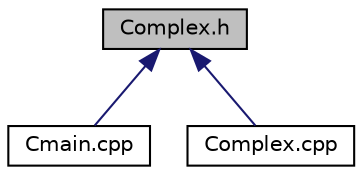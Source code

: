 digraph "Complex.h"
{
  edge [fontname="Helvetica",fontsize="10",labelfontname="Helvetica",labelfontsize="10"];
  node [fontname="Helvetica",fontsize="10",shape=record];
  Node1 [label="Complex.h",height=0.2,width=0.4,color="black", fillcolor="grey75", style="filled", fontcolor="black"];
  Node1 -> Node2 [dir="back",color="midnightblue",fontsize="10",style="solid"];
  Node2 [label="Cmain.cpp",height=0.2,width=0.4,color="black", fillcolor="white", style="filled",URL="$Cmain_8cpp.html"];
  Node1 -> Node3 [dir="back",color="midnightblue",fontsize="10",style="solid"];
  Node3 [label="Complex.cpp",height=0.2,width=0.4,color="black", fillcolor="white", style="filled",URL="$Complex_8cpp.html"];
}
